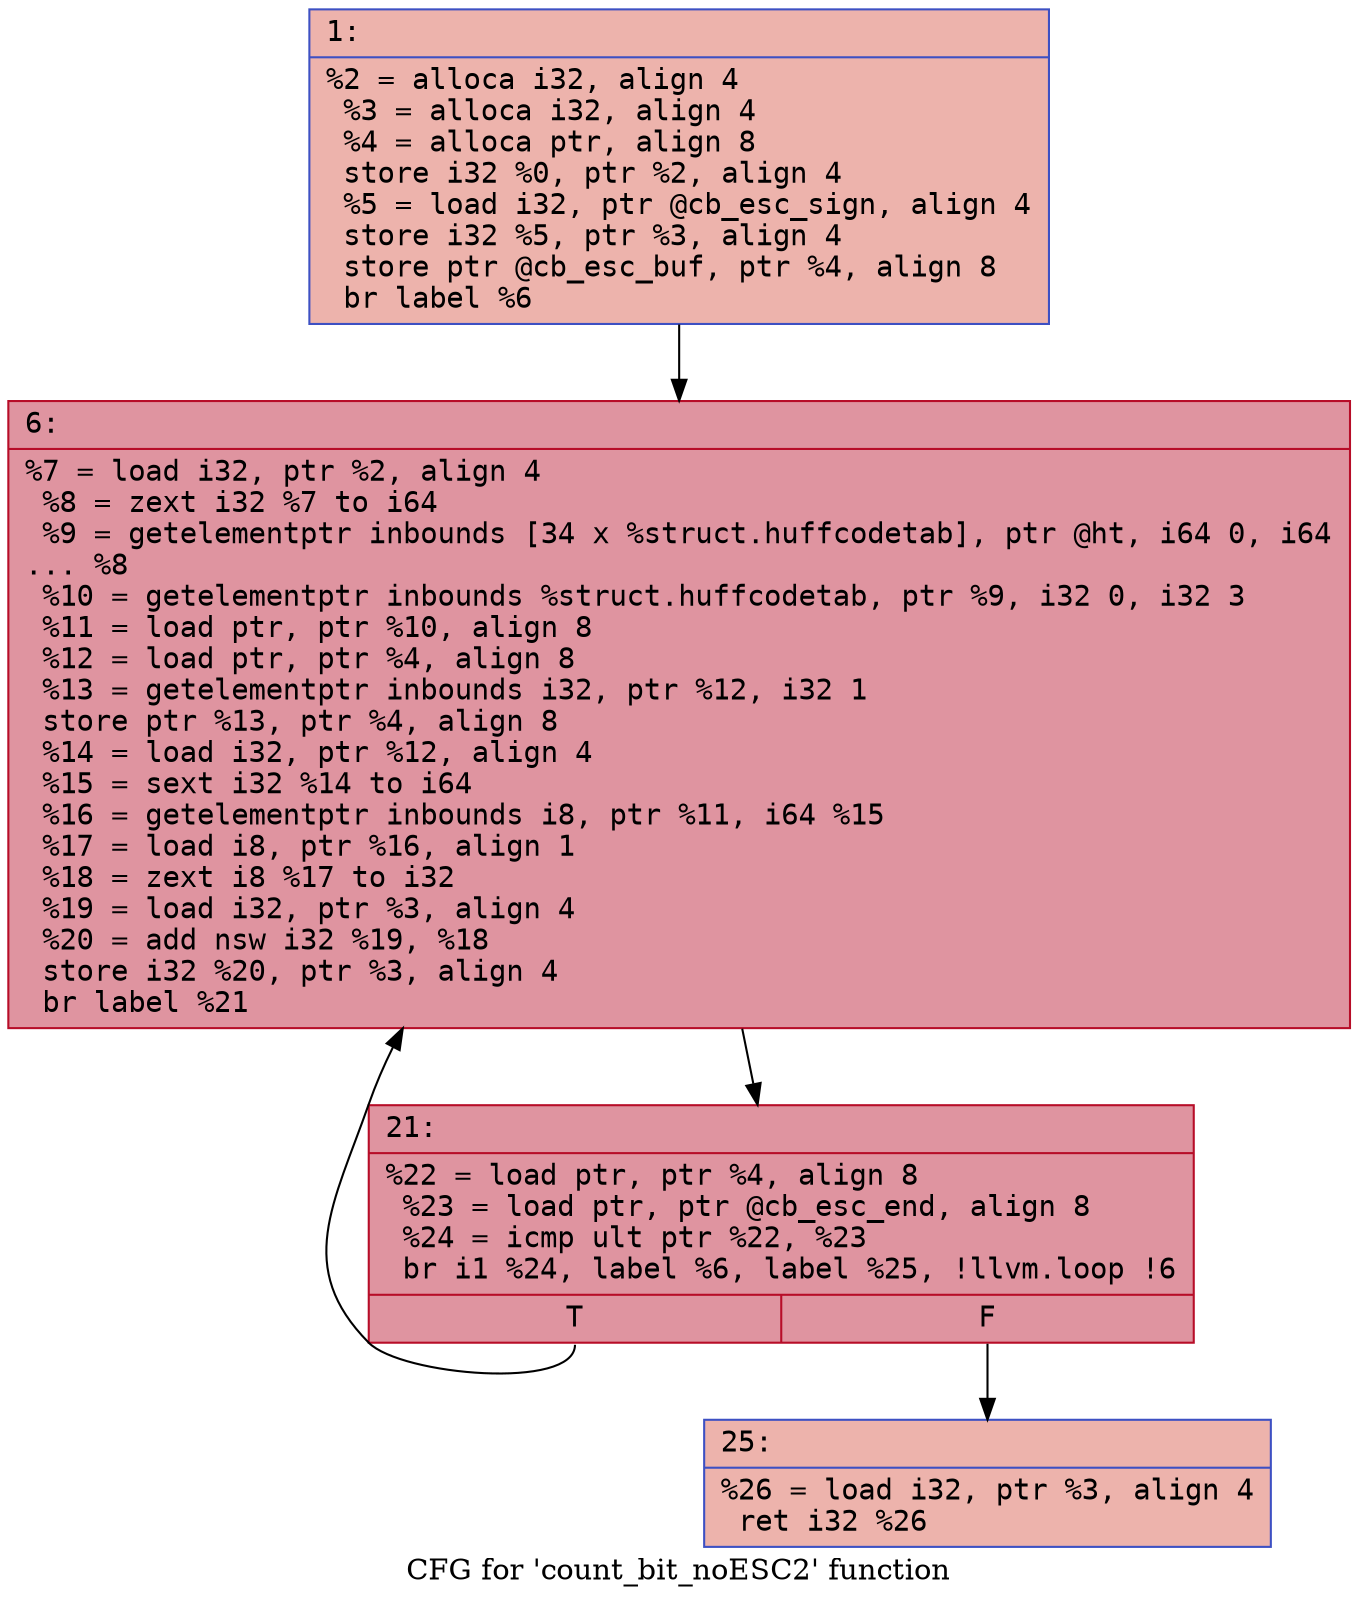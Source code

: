 digraph "CFG for 'count_bit_noESC2' function" {
	label="CFG for 'count_bit_noESC2' function";

	Node0x60000224fa70 [shape=record,color="#3d50c3ff", style=filled, fillcolor="#d6524470" fontname="Courier",label="{1:\l|  %2 = alloca i32, align 4\l  %3 = alloca i32, align 4\l  %4 = alloca ptr, align 8\l  store i32 %0, ptr %2, align 4\l  %5 = load i32, ptr @cb_esc_sign, align 4\l  store i32 %5, ptr %3, align 4\l  store ptr @cb_esc_buf, ptr %4, align 8\l  br label %6\l}"];
	Node0x60000224fa70 -> Node0x60000224fac0[tooltip="1 -> 6\nProbability 100.00%" ];
	Node0x60000224fac0 [shape=record,color="#b70d28ff", style=filled, fillcolor="#b70d2870" fontname="Courier",label="{6:\l|  %7 = load i32, ptr %2, align 4\l  %8 = zext i32 %7 to i64\l  %9 = getelementptr inbounds [34 x %struct.huffcodetab], ptr @ht, i64 0, i64\l... %8\l  %10 = getelementptr inbounds %struct.huffcodetab, ptr %9, i32 0, i32 3\l  %11 = load ptr, ptr %10, align 8\l  %12 = load ptr, ptr %4, align 8\l  %13 = getelementptr inbounds i32, ptr %12, i32 1\l  store ptr %13, ptr %4, align 8\l  %14 = load i32, ptr %12, align 4\l  %15 = sext i32 %14 to i64\l  %16 = getelementptr inbounds i8, ptr %11, i64 %15\l  %17 = load i8, ptr %16, align 1\l  %18 = zext i8 %17 to i32\l  %19 = load i32, ptr %3, align 4\l  %20 = add nsw i32 %19, %18\l  store i32 %20, ptr %3, align 4\l  br label %21\l}"];
	Node0x60000224fac0 -> Node0x60000224fb10[tooltip="6 -> 21\nProbability 100.00%" ];
	Node0x60000224fb10 [shape=record,color="#b70d28ff", style=filled, fillcolor="#b70d2870" fontname="Courier",label="{21:\l|  %22 = load ptr, ptr %4, align 8\l  %23 = load ptr, ptr @cb_esc_end, align 8\l  %24 = icmp ult ptr %22, %23\l  br i1 %24, label %6, label %25, !llvm.loop !6\l|{<s0>T|<s1>F}}"];
	Node0x60000224fb10:s0 -> Node0x60000224fac0[tooltip="21 -> 6\nProbability 96.88%" ];
	Node0x60000224fb10:s1 -> Node0x60000224fb60[tooltip="21 -> 25\nProbability 3.12%" ];
	Node0x60000224fb60 [shape=record,color="#3d50c3ff", style=filled, fillcolor="#d6524470" fontname="Courier",label="{25:\l|  %26 = load i32, ptr %3, align 4\l  ret i32 %26\l}"];
}
